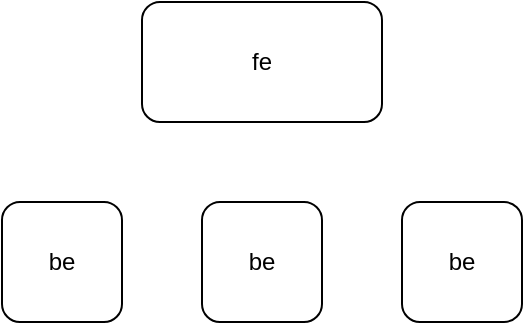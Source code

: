 <mxfile version="24.8.6">
  <diagram name="第 1 页" id="O4erLbzWSoxCILXPbrTr">
    <mxGraphModel dx="791" dy="449" grid="1" gridSize="10" guides="1" tooltips="1" connect="1" arrows="1" fold="1" page="1" pageScale="1" pageWidth="1600" pageHeight="1200" math="0" shadow="0">
      <root>
        <mxCell id="0" />
        <mxCell id="1" parent="0" />
        <mxCell id="-PEql9k6udoX26iFVSh2-1" value="fe" style="rounded=1;whiteSpace=wrap;html=1;" vertex="1" parent="1">
          <mxGeometry x="450" y="170" width="120" height="60" as="geometry" />
        </mxCell>
        <mxCell id="-PEql9k6udoX26iFVSh2-3" value="be" style="rounded=1;whiteSpace=wrap;html=1;" vertex="1" parent="1">
          <mxGeometry x="380" y="270" width="60" height="60" as="geometry" />
        </mxCell>
        <mxCell id="-PEql9k6udoX26iFVSh2-5" value="be" style="rounded=1;whiteSpace=wrap;html=1;" vertex="1" parent="1">
          <mxGeometry x="480" y="270" width="60" height="60" as="geometry" />
        </mxCell>
        <mxCell id="-PEql9k6udoX26iFVSh2-6" value="be" style="rounded=1;whiteSpace=wrap;html=1;" vertex="1" parent="1">
          <mxGeometry x="580" y="270" width="60" height="60" as="geometry" />
        </mxCell>
      </root>
    </mxGraphModel>
  </diagram>
</mxfile>
